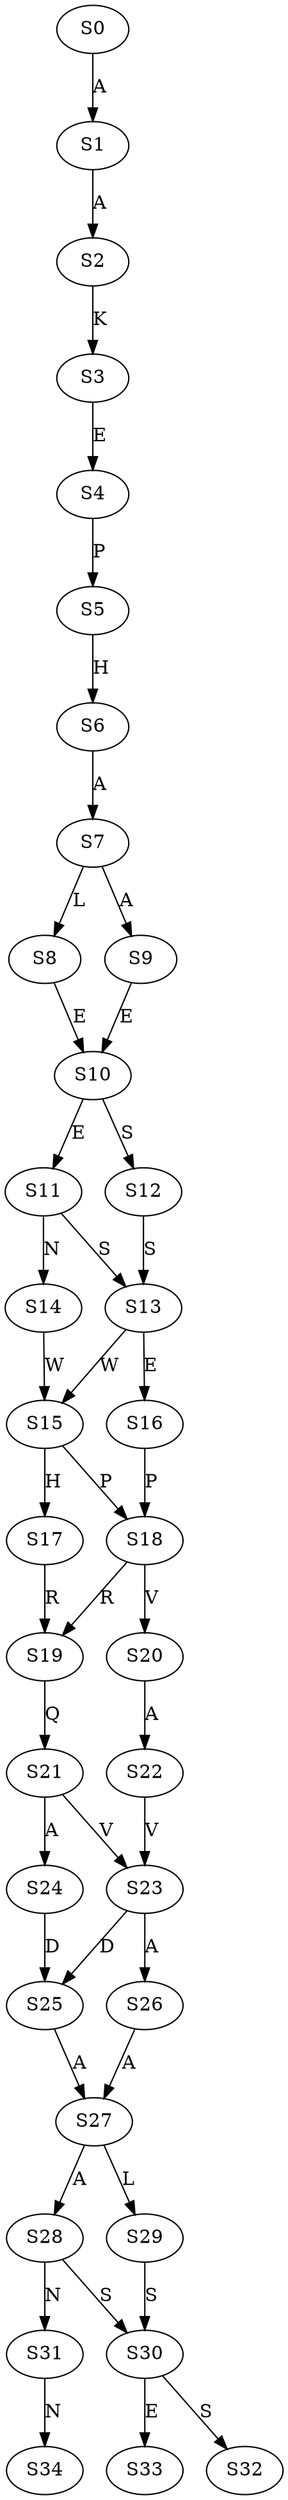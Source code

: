 strict digraph  {
	S0 -> S1 [ label = A ];
	S1 -> S2 [ label = A ];
	S2 -> S3 [ label = K ];
	S3 -> S4 [ label = E ];
	S4 -> S5 [ label = P ];
	S5 -> S6 [ label = H ];
	S6 -> S7 [ label = A ];
	S7 -> S8 [ label = L ];
	S7 -> S9 [ label = A ];
	S8 -> S10 [ label = E ];
	S9 -> S10 [ label = E ];
	S10 -> S11 [ label = E ];
	S10 -> S12 [ label = S ];
	S11 -> S13 [ label = S ];
	S11 -> S14 [ label = N ];
	S12 -> S13 [ label = S ];
	S13 -> S15 [ label = W ];
	S13 -> S16 [ label = E ];
	S14 -> S15 [ label = W ];
	S15 -> S17 [ label = H ];
	S15 -> S18 [ label = P ];
	S16 -> S18 [ label = P ];
	S17 -> S19 [ label = R ];
	S18 -> S20 [ label = V ];
	S18 -> S19 [ label = R ];
	S19 -> S21 [ label = Q ];
	S20 -> S22 [ label = A ];
	S21 -> S23 [ label = V ];
	S21 -> S24 [ label = A ];
	S22 -> S23 [ label = V ];
	S23 -> S25 [ label = D ];
	S23 -> S26 [ label = A ];
	S24 -> S25 [ label = D ];
	S25 -> S27 [ label = A ];
	S26 -> S27 [ label = A ];
	S27 -> S28 [ label = A ];
	S27 -> S29 [ label = L ];
	S28 -> S30 [ label = S ];
	S28 -> S31 [ label = N ];
	S29 -> S30 [ label = S ];
	S30 -> S32 [ label = S ];
	S30 -> S33 [ label = E ];
	S31 -> S34 [ label = N ];
}
